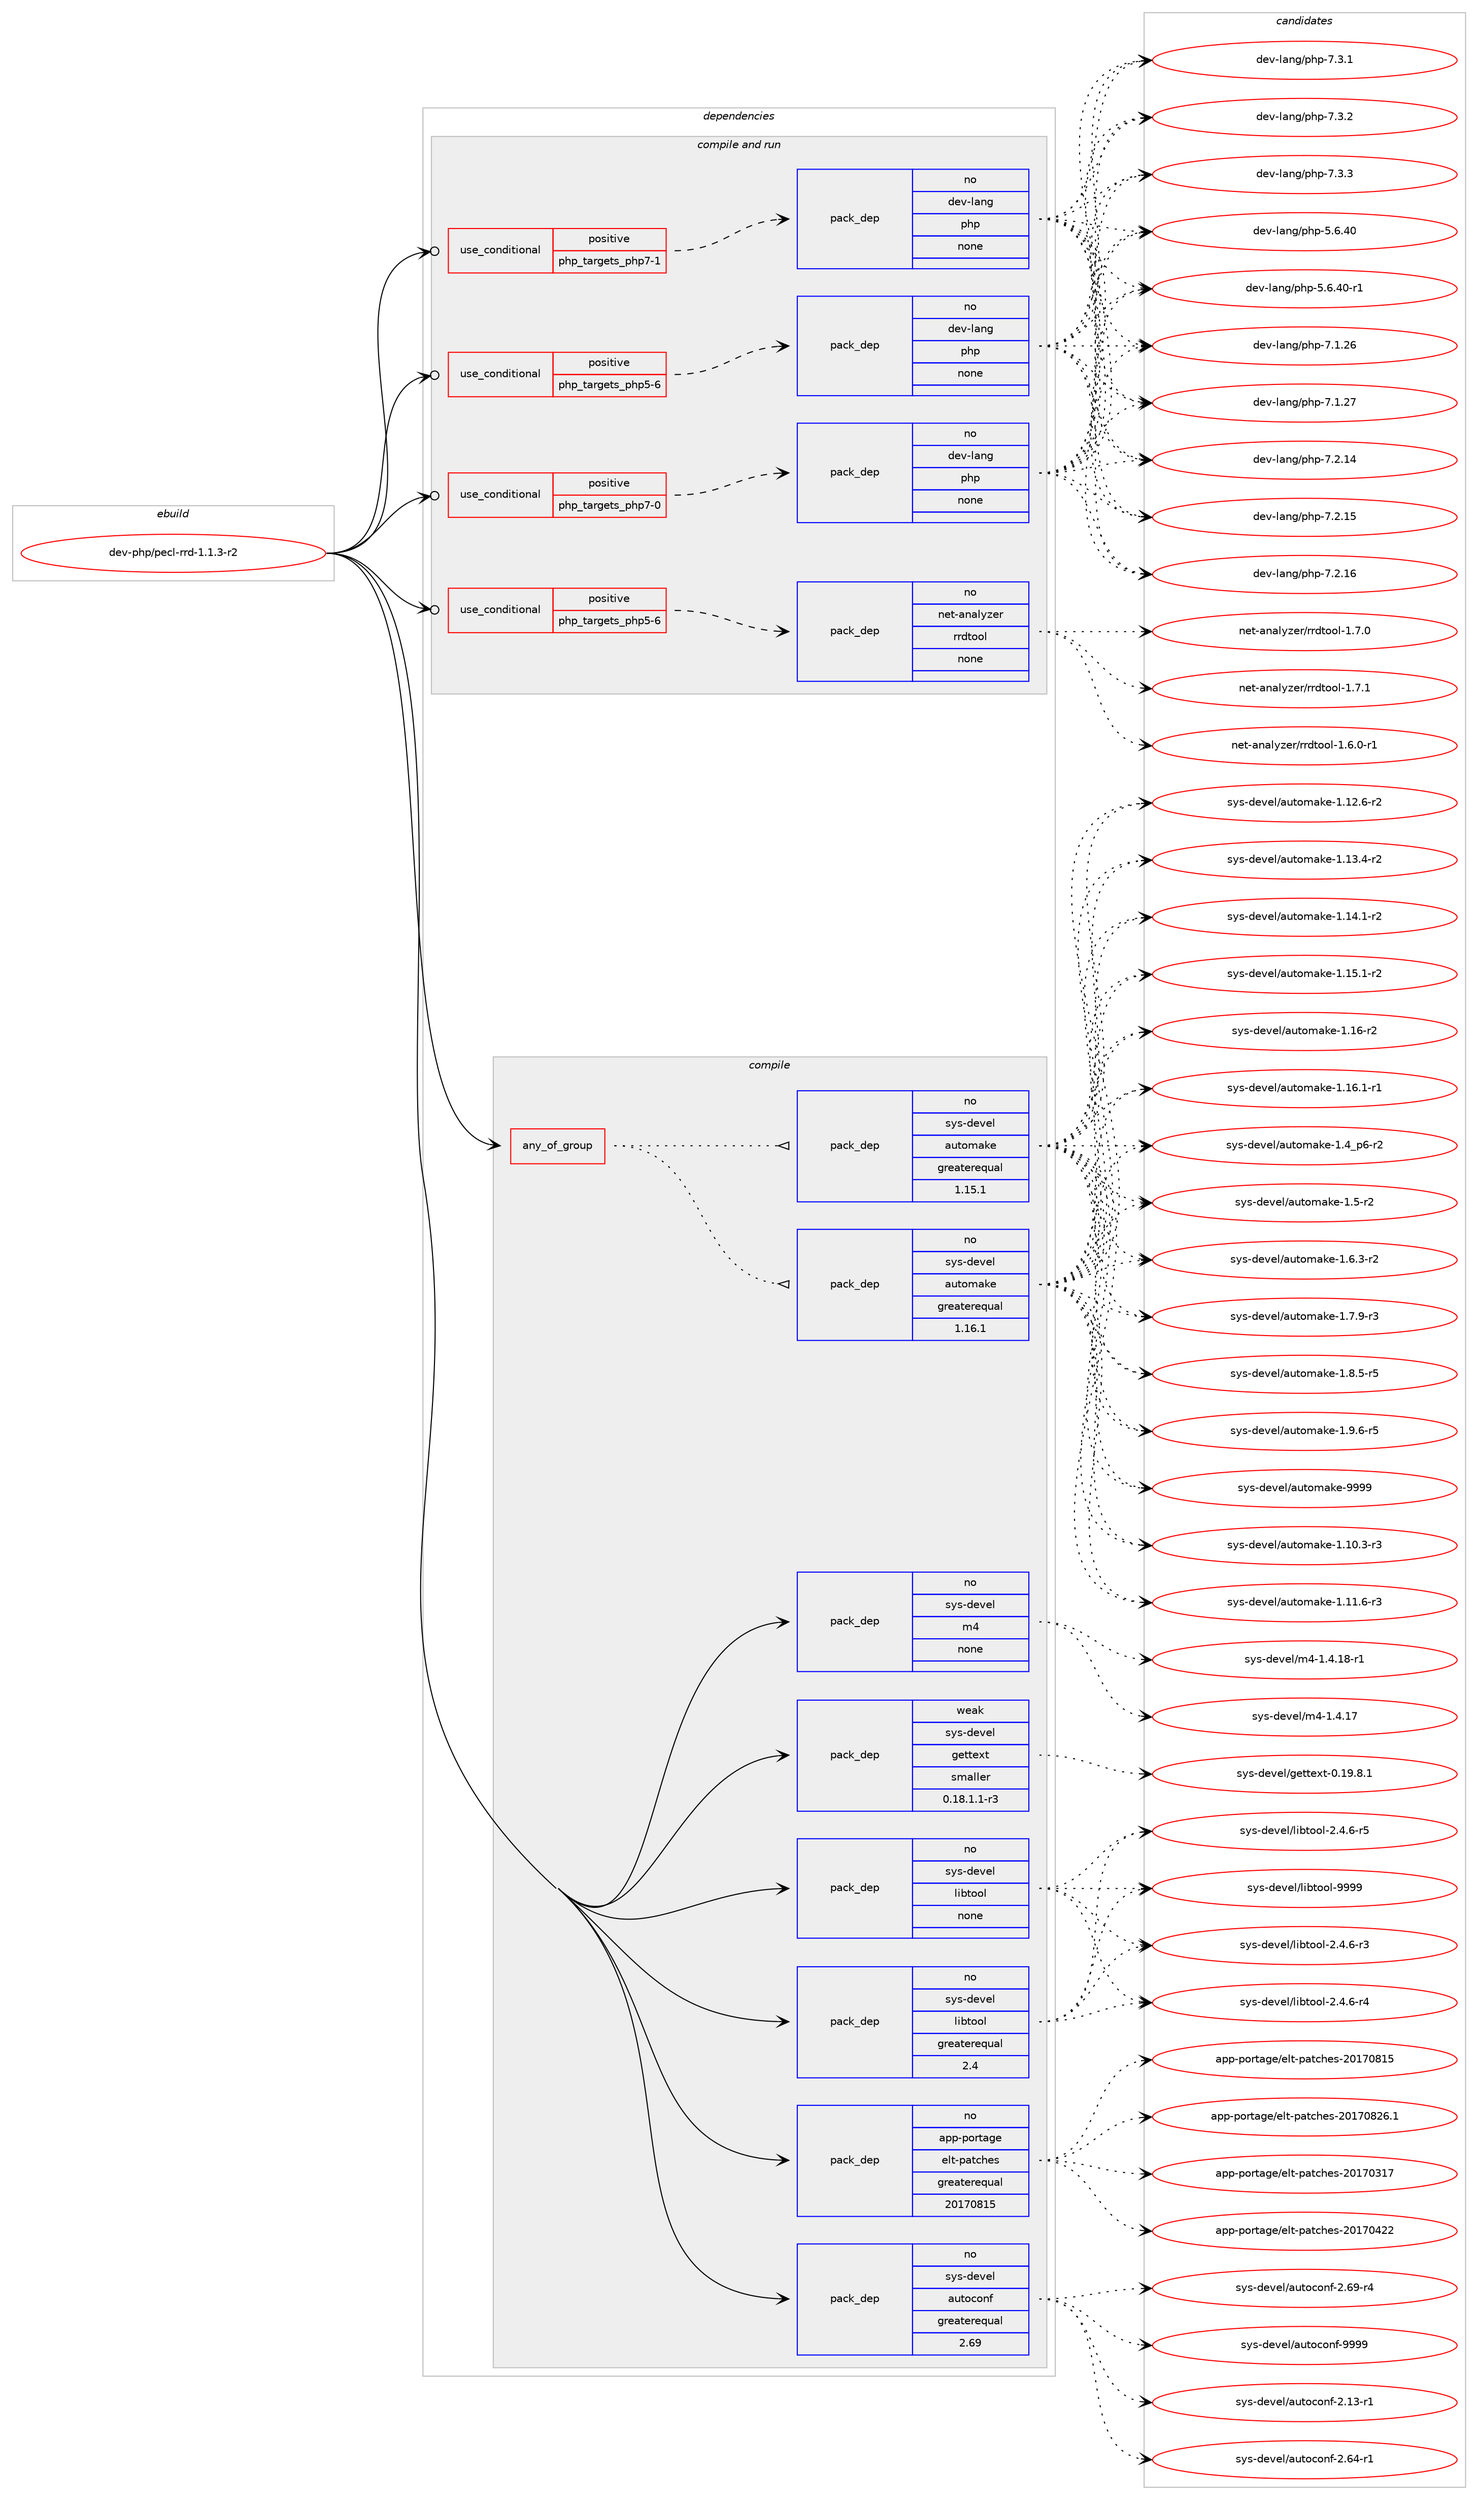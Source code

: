 digraph prolog {

# *************
# Graph options
# *************

newrank=true;
concentrate=true;
compound=true;
graph [rankdir=LR,fontname=Helvetica,fontsize=10,ranksep=1.5];#, ranksep=2.5, nodesep=0.2];
edge  [arrowhead=vee];
node  [fontname=Helvetica,fontsize=10];

# **********
# The ebuild
# **********

subgraph cluster_leftcol {
color=gray;
rank=same;
label=<<i>ebuild</i>>;
id [label="dev-php/pecl-rrd-1.1.3-r2", color=red, width=4, href="../dev-php/pecl-rrd-1.1.3-r2.svg"];
}

# ****************
# The dependencies
# ****************

subgraph cluster_midcol {
color=gray;
label=<<i>dependencies</i>>;
subgraph cluster_compile {
fillcolor="#eeeeee";
style=filled;
label=<<i>compile</i>>;
subgraph any22614 {
dependency1395236 [label=<<TABLE BORDER="0" CELLBORDER="1" CELLSPACING="0" CELLPADDING="4"><TR><TD CELLPADDING="10">any_of_group</TD></TR></TABLE>>, shape=none, color=red];subgraph pack1002148 {
dependency1395237 [label=<<TABLE BORDER="0" CELLBORDER="1" CELLSPACING="0" CELLPADDING="4" WIDTH="220"><TR><TD ROWSPAN="6" CELLPADDING="30">pack_dep</TD></TR><TR><TD WIDTH="110">no</TD></TR><TR><TD>sys-devel</TD></TR><TR><TD>automake</TD></TR><TR><TD>greaterequal</TD></TR><TR><TD>1.16.1</TD></TR></TABLE>>, shape=none, color=blue];
}
dependency1395236:e -> dependency1395237:w [weight=20,style="dotted",arrowhead="oinv"];
subgraph pack1002149 {
dependency1395238 [label=<<TABLE BORDER="0" CELLBORDER="1" CELLSPACING="0" CELLPADDING="4" WIDTH="220"><TR><TD ROWSPAN="6" CELLPADDING="30">pack_dep</TD></TR><TR><TD WIDTH="110">no</TD></TR><TR><TD>sys-devel</TD></TR><TR><TD>automake</TD></TR><TR><TD>greaterequal</TD></TR><TR><TD>1.15.1</TD></TR></TABLE>>, shape=none, color=blue];
}
dependency1395236:e -> dependency1395238:w [weight=20,style="dotted",arrowhead="oinv"];
}
id:e -> dependency1395236:w [weight=20,style="solid",arrowhead="vee"];
subgraph pack1002150 {
dependency1395239 [label=<<TABLE BORDER="0" CELLBORDER="1" CELLSPACING="0" CELLPADDING="4" WIDTH="220"><TR><TD ROWSPAN="6" CELLPADDING="30">pack_dep</TD></TR><TR><TD WIDTH="110">no</TD></TR><TR><TD>app-portage</TD></TR><TR><TD>elt-patches</TD></TR><TR><TD>greaterequal</TD></TR><TR><TD>20170815</TD></TR></TABLE>>, shape=none, color=blue];
}
id:e -> dependency1395239:w [weight=20,style="solid",arrowhead="vee"];
subgraph pack1002151 {
dependency1395240 [label=<<TABLE BORDER="0" CELLBORDER="1" CELLSPACING="0" CELLPADDING="4" WIDTH="220"><TR><TD ROWSPAN="6" CELLPADDING="30">pack_dep</TD></TR><TR><TD WIDTH="110">no</TD></TR><TR><TD>sys-devel</TD></TR><TR><TD>autoconf</TD></TR><TR><TD>greaterequal</TD></TR><TR><TD>2.69</TD></TR></TABLE>>, shape=none, color=blue];
}
id:e -> dependency1395240:w [weight=20,style="solid",arrowhead="vee"];
subgraph pack1002152 {
dependency1395241 [label=<<TABLE BORDER="0" CELLBORDER="1" CELLSPACING="0" CELLPADDING="4" WIDTH="220"><TR><TD ROWSPAN="6" CELLPADDING="30">pack_dep</TD></TR><TR><TD WIDTH="110">no</TD></TR><TR><TD>sys-devel</TD></TR><TR><TD>libtool</TD></TR><TR><TD>greaterequal</TD></TR><TR><TD>2.4</TD></TR></TABLE>>, shape=none, color=blue];
}
id:e -> dependency1395241:w [weight=20,style="solid",arrowhead="vee"];
subgraph pack1002153 {
dependency1395242 [label=<<TABLE BORDER="0" CELLBORDER="1" CELLSPACING="0" CELLPADDING="4" WIDTH="220"><TR><TD ROWSPAN="6" CELLPADDING="30">pack_dep</TD></TR><TR><TD WIDTH="110">no</TD></TR><TR><TD>sys-devel</TD></TR><TR><TD>libtool</TD></TR><TR><TD>none</TD></TR><TR><TD></TD></TR></TABLE>>, shape=none, color=blue];
}
id:e -> dependency1395242:w [weight=20,style="solid",arrowhead="vee"];
subgraph pack1002154 {
dependency1395243 [label=<<TABLE BORDER="0" CELLBORDER="1" CELLSPACING="0" CELLPADDING="4" WIDTH="220"><TR><TD ROWSPAN="6" CELLPADDING="30">pack_dep</TD></TR><TR><TD WIDTH="110">no</TD></TR><TR><TD>sys-devel</TD></TR><TR><TD>m4</TD></TR><TR><TD>none</TD></TR><TR><TD></TD></TR></TABLE>>, shape=none, color=blue];
}
id:e -> dependency1395243:w [weight=20,style="solid",arrowhead="vee"];
subgraph pack1002155 {
dependency1395244 [label=<<TABLE BORDER="0" CELLBORDER="1" CELLSPACING="0" CELLPADDING="4" WIDTH="220"><TR><TD ROWSPAN="6" CELLPADDING="30">pack_dep</TD></TR><TR><TD WIDTH="110">weak</TD></TR><TR><TD>sys-devel</TD></TR><TR><TD>gettext</TD></TR><TR><TD>smaller</TD></TR><TR><TD>0.18.1.1-r3</TD></TR></TABLE>>, shape=none, color=blue];
}
id:e -> dependency1395244:w [weight=20,style="solid",arrowhead="vee"];
}
subgraph cluster_compileandrun {
fillcolor="#eeeeee";
style=filled;
label=<<i>compile and run</i>>;
subgraph cond369909 {
dependency1395245 [label=<<TABLE BORDER="0" CELLBORDER="1" CELLSPACING="0" CELLPADDING="4"><TR><TD ROWSPAN="3" CELLPADDING="10">use_conditional</TD></TR><TR><TD>positive</TD></TR><TR><TD>php_targets_php5-6</TD></TR></TABLE>>, shape=none, color=red];
subgraph pack1002156 {
dependency1395246 [label=<<TABLE BORDER="0" CELLBORDER="1" CELLSPACING="0" CELLPADDING="4" WIDTH="220"><TR><TD ROWSPAN="6" CELLPADDING="30">pack_dep</TD></TR><TR><TD WIDTH="110">no</TD></TR><TR><TD>dev-lang</TD></TR><TR><TD>php</TD></TR><TR><TD>none</TD></TR><TR><TD></TD></TR></TABLE>>, shape=none, color=blue];
}
dependency1395245:e -> dependency1395246:w [weight=20,style="dashed",arrowhead="vee"];
}
id:e -> dependency1395245:w [weight=20,style="solid",arrowhead="odotvee"];
subgraph cond369910 {
dependency1395247 [label=<<TABLE BORDER="0" CELLBORDER="1" CELLSPACING="0" CELLPADDING="4"><TR><TD ROWSPAN="3" CELLPADDING="10">use_conditional</TD></TR><TR><TD>positive</TD></TR><TR><TD>php_targets_php5-6</TD></TR></TABLE>>, shape=none, color=red];
subgraph pack1002157 {
dependency1395248 [label=<<TABLE BORDER="0" CELLBORDER="1" CELLSPACING="0" CELLPADDING="4" WIDTH="220"><TR><TD ROWSPAN="6" CELLPADDING="30">pack_dep</TD></TR><TR><TD WIDTH="110">no</TD></TR><TR><TD>net-analyzer</TD></TR><TR><TD>rrdtool</TD></TR><TR><TD>none</TD></TR><TR><TD></TD></TR></TABLE>>, shape=none, color=blue];
}
dependency1395247:e -> dependency1395248:w [weight=20,style="dashed",arrowhead="vee"];
}
id:e -> dependency1395247:w [weight=20,style="solid",arrowhead="odotvee"];
subgraph cond369911 {
dependency1395249 [label=<<TABLE BORDER="0" CELLBORDER="1" CELLSPACING="0" CELLPADDING="4"><TR><TD ROWSPAN="3" CELLPADDING="10">use_conditional</TD></TR><TR><TD>positive</TD></TR><TR><TD>php_targets_php7-0</TD></TR></TABLE>>, shape=none, color=red];
subgraph pack1002158 {
dependency1395250 [label=<<TABLE BORDER="0" CELLBORDER="1" CELLSPACING="0" CELLPADDING="4" WIDTH="220"><TR><TD ROWSPAN="6" CELLPADDING="30">pack_dep</TD></TR><TR><TD WIDTH="110">no</TD></TR><TR><TD>dev-lang</TD></TR><TR><TD>php</TD></TR><TR><TD>none</TD></TR><TR><TD></TD></TR></TABLE>>, shape=none, color=blue];
}
dependency1395249:e -> dependency1395250:w [weight=20,style="dashed",arrowhead="vee"];
}
id:e -> dependency1395249:w [weight=20,style="solid",arrowhead="odotvee"];
subgraph cond369912 {
dependency1395251 [label=<<TABLE BORDER="0" CELLBORDER="1" CELLSPACING="0" CELLPADDING="4"><TR><TD ROWSPAN="3" CELLPADDING="10">use_conditional</TD></TR><TR><TD>positive</TD></TR><TR><TD>php_targets_php7-1</TD></TR></TABLE>>, shape=none, color=red];
subgraph pack1002159 {
dependency1395252 [label=<<TABLE BORDER="0" CELLBORDER="1" CELLSPACING="0" CELLPADDING="4" WIDTH="220"><TR><TD ROWSPAN="6" CELLPADDING="30">pack_dep</TD></TR><TR><TD WIDTH="110">no</TD></TR><TR><TD>dev-lang</TD></TR><TR><TD>php</TD></TR><TR><TD>none</TD></TR><TR><TD></TD></TR></TABLE>>, shape=none, color=blue];
}
dependency1395251:e -> dependency1395252:w [weight=20,style="dashed",arrowhead="vee"];
}
id:e -> dependency1395251:w [weight=20,style="solid",arrowhead="odotvee"];
}
subgraph cluster_run {
fillcolor="#eeeeee";
style=filled;
label=<<i>run</i>>;
}
}

# **************
# The candidates
# **************

subgraph cluster_choices {
rank=same;
color=gray;
label=<<i>candidates</i>>;

subgraph choice1002148 {
color=black;
nodesep=1;
choice11512111545100101118101108479711711611110997107101454946494846514511451 [label="sys-devel/automake-1.10.3-r3", color=red, width=4,href="../sys-devel/automake-1.10.3-r3.svg"];
choice11512111545100101118101108479711711611110997107101454946494946544511451 [label="sys-devel/automake-1.11.6-r3", color=red, width=4,href="../sys-devel/automake-1.11.6-r3.svg"];
choice11512111545100101118101108479711711611110997107101454946495046544511450 [label="sys-devel/automake-1.12.6-r2", color=red, width=4,href="../sys-devel/automake-1.12.6-r2.svg"];
choice11512111545100101118101108479711711611110997107101454946495146524511450 [label="sys-devel/automake-1.13.4-r2", color=red, width=4,href="../sys-devel/automake-1.13.4-r2.svg"];
choice11512111545100101118101108479711711611110997107101454946495246494511450 [label="sys-devel/automake-1.14.1-r2", color=red, width=4,href="../sys-devel/automake-1.14.1-r2.svg"];
choice11512111545100101118101108479711711611110997107101454946495346494511450 [label="sys-devel/automake-1.15.1-r2", color=red, width=4,href="../sys-devel/automake-1.15.1-r2.svg"];
choice1151211154510010111810110847971171161111099710710145494649544511450 [label="sys-devel/automake-1.16-r2", color=red, width=4,href="../sys-devel/automake-1.16-r2.svg"];
choice11512111545100101118101108479711711611110997107101454946495446494511449 [label="sys-devel/automake-1.16.1-r1", color=red, width=4,href="../sys-devel/automake-1.16.1-r1.svg"];
choice115121115451001011181011084797117116111109971071014549465295112544511450 [label="sys-devel/automake-1.4_p6-r2", color=red, width=4,href="../sys-devel/automake-1.4_p6-r2.svg"];
choice11512111545100101118101108479711711611110997107101454946534511450 [label="sys-devel/automake-1.5-r2", color=red, width=4,href="../sys-devel/automake-1.5-r2.svg"];
choice115121115451001011181011084797117116111109971071014549465446514511450 [label="sys-devel/automake-1.6.3-r2", color=red, width=4,href="../sys-devel/automake-1.6.3-r2.svg"];
choice115121115451001011181011084797117116111109971071014549465546574511451 [label="sys-devel/automake-1.7.9-r3", color=red, width=4,href="../sys-devel/automake-1.7.9-r3.svg"];
choice115121115451001011181011084797117116111109971071014549465646534511453 [label="sys-devel/automake-1.8.5-r5", color=red, width=4,href="../sys-devel/automake-1.8.5-r5.svg"];
choice115121115451001011181011084797117116111109971071014549465746544511453 [label="sys-devel/automake-1.9.6-r5", color=red, width=4,href="../sys-devel/automake-1.9.6-r5.svg"];
choice115121115451001011181011084797117116111109971071014557575757 [label="sys-devel/automake-9999", color=red, width=4,href="../sys-devel/automake-9999.svg"];
dependency1395237:e -> choice11512111545100101118101108479711711611110997107101454946494846514511451:w [style=dotted,weight="100"];
dependency1395237:e -> choice11512111545100101118101108479711711611110997107101454946494946544511451:w [style=dotted,weight="100"];
dependency1395237:e -> choice11512111545100101118101108479711711611110997107101454946495046544511450:w [style=dotted,weight="100"];
dependency1395237:e -> choice11512111545100101118101108479711711611110997107101454946495146524511450:w [style=dotted,weight="100"];
dependency1395237:e -> choice11512111545100101118101108479711711611110997107101454946495246494511450:w [style=dotted,weight="100"];
dependency1395237:e -> choice11512111545100101118101108479711711611110997107101454946495346494511450:w [style=dotted,weight="100"];
dependency1395237:e -> choice1151211154510010111810110847971171161111099710710145494649544511450:w [style=dotted,weight="100"];
dependency1395237:e -> choice11512111545100101118101108479711711611110997107101454946495446494511449:w [style=dotted,weight="100"];
dependency1395237:e -> choice115121115451001011181011084797117116111109971071014549465295112544511450:w [style=dotted,weight="100"];
dependency1395237:e -> choice11512111545100101118101108479711711611110997107101454946534511450:w [style=dotted,weight="100"];
dependency1395237:e -> choice115121115451001011181011084797117116111109971071014549465446514511450:w [style=dotted,weight="100"];
dependency1395237:e -> choice115121115451001011181011084797117116111109971071014549465546574511451:w [style=dotted,weight="100"];
dependency1395237:e -> choice115121115451001011181011084797117116111109971071014549465646534511453:w [style=dotted,weight="100"];
dependency1395237:e -> choice115121115451001011181011084797117116111109971071014549465746544511453:w [style=dotted,weight="100"];
dependency1395237:e -> choice115121115451001011181011084797117116111109971071014557575757:w [style=dotted,weight="100"];
}
subgraph choice1002149 {
color=black;
nodesep=1;
choice11512111545100101118101108479711711611110997107101454946494846514511451 [label="sys-devel/automake-1.10.3-r3", color=red, width=4,href="../sys-devel/automake-1.10.3-r3.svg"];
choice11512111545100101118101108479711711611110997107101454946494946544511451 [label="sys-devel/automake-1.11.6-r3", color=red, width=4,href="../sys-devel/automake-1.11.6-r3.svg"];
choice11512111545100101118101108479711711611110997107101454946495046544511450 [label="sys-devel/automake-1.12.6-r2", color=red, width=4,href="../sys-devel/automake-1.12.6-r2.svg"];
choice11512111545100101118101108479711711611110997107101454946495146524511450 [label="sys-devel/automake-1.13.4-r2", color=red, width=4,href="../sys-devel/automake-1.13.4-r2.svg"];
choice11512111545100101118101108479711711611110997107101454946495246494511450 [label="sys-devel/automake-1.14.1-r2", color=red, width=4,href="../sys-devel/automake-1.14.1-r2.svg"];
choice11512111545100101118101108479711711611110997107101454946495346494511450 [label="sys-devel/automake-1.15.1-r2", color=red, width=4,href="../sys-devel/automake-1.15.1-r2.svg"];
choice1151211154510010111810110847971171161111099710710145494649544511450 [label="sys-devel/automake-1.16-r2", color=red, width=4,href="../sys-devel/automake-1.16-r2.svg"];
choice11512111545100101118101108479711711611110997107101454946495446494511449 [label="sys-devel/automake-1.16.1-r1", color=red, width=4,href="../sys-devel/automake-1.16.1-r1.svg"];
choice115121115451001011181011084797117116111109971071014549465295112544511450 [label="sys-devel/automake-1.4_p6-r2", color=red, width=4,href="../sys-devel/automake-1.4_p6-r2.svg"];
choice11512111545100101118101108479711711611110997107101454946534511450 [label="sys-devel/automake-1.5-r2", color=red, width=4,href="../sys-devel/automake-1.5-r2.svg"];
choice115121115451001011181011084797117116111109971071014549465446514511450 [label="sys-devel/automake-1.6.3-r2", color=red, width=4,href="../sys-devel/automake-1.6.3-r2.svg"];
choice115121115451001011181011084797117116111109971071014549465546574511451 [label="sys-devel/automake-1.7.9-r3", color=red, width=4,href="../sys-devel/automake-1.7.9-r3.svg"];
choice115121115451001011181011084797117116111109971071014549465646534511453 [label="sys-devel/automake-1.8.5-r5", color=red, width=4,href="../sys-devel/automake-1.8.5-r5.svg"];
choice115121115451001011181011084797117116111109971071014549465746544511453 [label="sys-devel/automake-1.9.6-r5", color=red, width=4,href="../sys-devel/automake-1.9.6-r5.svg"];
choice115121115451001011181011084797117116111109971071014557575757 [label="sys-devel/automake-9999", color=red, width=4,href="../sys-devel/automake-9999.svg"];
dependency1395238:e -> choice11512111545100101118101108479711711611110997107101454946494846514511451:w [style=dotted,weight="100"];
dependency1395238:e -> choice11512111545100101118101108479711711611110997107101454946494946544511451:w [style=dotted,weight="100"];
dependency1395238:e -> choice11512111545100101118101108479711711611110997107101454946495046544511450:w [style=dotted,weight="100"];
dependency1395238:e -> choice11512111545100101118101108479711711611110997107101454946495146524511450:w [style=dotted,weight="100"];
dependency1395238:e -> choice11512111545100101118101108479711711611110997107101454946495246494511450:w [style=dotted,weight="100"];
dependency1395238:e -> choice11512111545100101118101108479711711611110997107101454946495346494511450:w [style=dotted,weight="100"];
dependency1395238:e -> choice1151211154510010111810110847971171161111099710710145494649544511450:w [style=dotted,weight="100"];
dependency1395238:e -> choice11512111545100101118101108479711711611110997107101454946495446494511449:w [style=dotted,weight="100"];
dependency1395238:e -> choice115121115451001011181011084797117116111109971071014549465295112544511450:w [style=dotted,weight="100"];
dependency1395238:e -> choice11512111545100101118101108479711711611110997107101454946534511450:w [style=dotted,weight="100"];
dependency1395238:e -> choice115121115451001011181011084797117116111109971071014549465446514511450:w [style=dotted,weight="100"];
dependency1395238:e -> choice115121115451001011181011084797117116111109971071014549465546574511451:w [style=dotted,weight="100"];
dependency1395238:e -> choice115121115451001011181011084797117116111109971071014549465646534511453:w [style=dotted,weight="100"];
dependency1395238:e -> choice115121115451001011181011084797117116111109971071014549465746544511453:w [style=dotted,weight="100"];
dependency1395238:e -> choice115121115451001011181011084797117116111109971071014557575757:w [style=dotted,weight="100"];
}
subgraph choice1002150 {
color=black;
nodesep=1;
choice97112112451121111141169710310147101108116451129711699104101115455048495548514955 [label="app-portage/elt-patches-20170317", color=red, width=4,href="../app-portage/elt-patches-20170317.svg"];
choice97112112451121111141169710310147101108116451129711699104101115455048495548525050 [label="app-portage/elt-patches-20170422", color=red, width=4,href="../app-portage/elt-patches-20170422.svg"];
choice97112112451121111141169710310147101108116451129711699104101115455048495548564953 [label="app-portage/elt-patches-20170815", color=red, width=4,href="../app-portage/elt-patches-20170815.svg"];
choice971121124511211111411697103101471011081164511297116991041011154550484955485650544649 [label="app-portage/elt-patches-20170826.1", color=red, width=4,href="../app-portage/elt-patches-20170826.1.svg"];
dependency1395239:e -> choice97112112451121111141169710310147101108116451129711699104101115455048495548514955:w [style=dotted,weight="100"];
dependency1395239:e -> choice97112112451121111141169710310147101108116451129711699104101115455048495548525050:w [style=dotted,weight="100"];
dependency1395239:e -> choice97112112451121111141169710310147101108116451129711699104101115455048495548564953:w [style=dotted,weight="100"];
dependency1395239:e -> choice971121124511211111411697103101471011081164511297116991041011154550484955485650544649:w [style=dotted,weight="100"];
}
subgraph choice1002151 {
color=black;
nodesep=1;
choice1151211154510010111810110847971171161119911111010245504649514511449 [label="sys-devel/autoconf-2.13-r1", color=red, width=4,href="../sys-devel/autoconf-2.13-r1.svg"];
choice1151211154510010111810110847971171161119911111010245504654524511449 [label="sys-devel/autoconf-2.64-r1", color=red, width=4,href="../sys-devel/autoconf-2.64-r1.svg"];
choice1151211154510010111810110847971171161119911111010245504654574511452 [label="sys-devel/autoconf-2.69-r4", color=red, width=4,href="../sys-devel/autoconf-2.69-r4.svg"];
choice115121115451001011181011084797117116111991111101024557575757 [label="sys-devel/autoconf-9999", color=red, width=4,href="../sys-devel/autoconf-9999.svg"];
dependency1395240:e -> choice1151211154510010111810110847971171161119911111010245504649514511449:w [style=dotted,weight="100"];
dependency1395240:e -> choice1151211154510010111810110847971171161119911111010245504654524511449:w [style=dotted,weight="100"];
dependency1395240:e -> choice1151211154510010111810110847971171161119911111010245504654574511452:w [style=dotted,weight="100"];
dependency1395240:e -> choice115121115451001011181011084797117116111991111101024557575757:w [style=dotted,weight="100"];
}
subgraph choice1002152 {
color=black;
nodesep=1;
choice1151211154510010111810110847108105981161111111084550465246544511451 [label="sys-devel/libtool-2.4.6-r3", color=red, width=4,href="../sys-devel/libtool-2.4.6-r3.svg"];
choice1151211154510010111810110847108105981161111111084550465246544511452 [label="sys-devel/libtool-2.4.6-r4", color=red, width=4,href="../sys-devel/libtool-2.4.6-r4.svg"];
choice1151211154510010111810110847108105981161111111084550465246544511453 [label="sys-devel/libtool-2.4.6-r5", color=red, width=4,href="../sys-devel/libtool-2.4.6-r5.svg"];
choice1151211154510010111810110847108105981161111111084557575757 [label="sys-devel/libtool-9999", color=red, width=4,href="../sys-devel/libtool-9999.svg"];
dependency1395241:e -> choice1151211154510010111810110847108105981161111111084550465246544511451:w [style=dotted,weight="100"];
dependency1395241:e -> choice1151211154510010111810110847108105981161111111084550465246544511452:w [style=dotted,weight="100"];
dependency1395241:e -> choice1151211154510010111810110847108105981161111111084550465246544511453:w [style=dotted,weight="100"];
dependency1395241:e -> choice1151211154510010111810110847108105981161111111084557575757:w [style=dotted,weight="100"];
}
subgraph choice1002153 {
color=black;
nodesep=1;
choice1151211154510010111810110847108105981161111111084550465246544511451 [label="sys-devel/libtool-2.4.6-r3", color=red, width=4,href="../sys-devel/libtool-2.4.6-r3.svg"];
choice1151211154510010111810110847108105981161111111084550465246544511452 [label="sys-devel/libtool-2.4.6-r4", color=red, width=4,href="../sys-devel/libtool-2.4.6-r4.svg"];
choice1151211154510010111810110847108105981161111111084550465246544511453 [label="sys-devel/libtool-2.4.6-r5", color=red, width=4,href="../sys-devel/libtool-2.4.6-r5.svg"];
choice1151211154510010111810110847108105981161111111084557575757 [label="sys-devel/libtool-9999", color=red, width=4,href="../sys-devel/libtool-9999.svg"];
dependency1395242:e -> choice1151211154510010111810110847108105981161111111084550465246544511451:w [style=dotted,weight="100"];
dependency1395242:e -> choice1151211154510010111810110847108105981161111111084550465246544511452:w [style=dotted,weight="100"];
dependency1395242:e -> choice1151211154510010111810110847108105981161111111084550465246544511453:w [style=dotted,weight="100"];
dependency1395242:e -> choice1151211154510010111810110847108105981161111111084557575757:w [style=dotted,weight="100"];
}
subgraph choice1002154 {
color=black;
nodesep=1;
choice11512111545100101118101108471095245494652464955 [label="sys-devel/m4-1.4.17", color=red, width=4,href="../sys-devel/m4-1.4.17.svg"];
choice115121115451001011181011084710952454946524649564511449 [label="sys-devel/m4-1.4.18-r1", color=red, width=4,href="../sys-devel/m4-1.4.18-r1.svg"];
dependency1395243:e -> choice11512111545100101118101108471095245494652464955:w [style=dotted,weight="100"];
dependency1395243:e -> choice115121115451001011181011084710952454946524649564511449:w [style=dotted,weight="100"];
}
subgraph choice1002155 {
color=black;
nodesep=1;
choice1151211154510010111810110847103101116116101120116454846495746564649 [label="sys-devel/gettext-0.19.8.1", color=red, width=4,href="../sys-devel/gettext-0.19.8.1.svg"];
dependency1395244:e -> choice1151211154510010111810110847103101116116101120116454846495746564649:w [style=dotted,weight="100"];
}
subgraph choice1002156 {
color=black;
nodesep=1;
choice10010111845108971101034711210411245534654465248 [label="dev-lang/php-5.6.40", color=red, width=4,href="../dev-lang/php-5.6.40.svg"];
choice100101118451089711010347112104112455346544652484511449 [label="dev-lang/php-5.6.40-r1", color=red, width=4,href="../dev-lang/php-5.6.40-r1.svg"];
choice10010111845108971101034711210411245554649465054 [label="dev-lang/php-7.1.26", color=red, width=4,href="../dev-lang/php-7.1.26.svg"];
choice10010111845108971101034711210411245554649465055 [label="dev-lang/php-7.1.27", color=red, width=4,href="../dev-lang/php-7.1.27.svg"];
choice10010111845108971101034711210411245554650464952 [label="dev-lang/php-7.2.14", color=red, width=4,href="../dev-lang/php-7.2.14.svg"];
choice10010111845108971101034711210411245554650464953 [label="dev-lang/php-7.2.15", color=red, width=4,href="../dev-lang/php-7.2.15.svg"];
choice10010111845108971101034711210411245554650464954 [label="dev-lang/php-7.2.16", color=red, width=4,href="../dev-lang/php-7.2.16.svg"];
choice100101118451089711010347112104112455546514649 [label="dev-lang/php-7.3.1", color=red, width=4,href="../dev-lang/php-7.3.1.svg"];
choice100101118451089711010347112104112455546514650 [label="dev-lang/php-7.3.2", color=red, width=4,href="../dev-lang/php-7.3.2.svg"];
choice100101118451089711010347112104112455546514651 [label="dev-lang/php-7.3.3", color=red, width=4,href="../dev-lang/php-7.3.3.svg"];
dependency1395246:e -> choice10010111845108971101034711210411245534654465248:w [style=dotted,weight="100"];
dependency1395246:e -> choice100101118451089711010347112104112455346544652484511449:w [style=dotted,weight="100"];
dependency1395246:e -> choice10010111845108971101034711210411245554649465054:w [style=dotted,weight="100"];
dependency1395246:e -> choice10010111845108971101034711210411245554649465055:w [style=dotted,weight="100"];
dependency1395246:e -> choice10010111845108971101034711210411245554650464952:w [style=dotted,weight="100"];
dependency1395246:e -> choice10010111845108971101034711210411245554650464953:w [style=dotted,weight="100"];
dependency1395246:e -> choice10010111845108971101034711210411245554650464954:w [style=dotted,weight="100"];
dependency1395246:e -> choice100101118451089711010347112104112455546514649:w [style=dotted,weight="100"];
dependency1395246:e -> choice100101118451089711010347112104112455546514650:w [style=dotted,weight="100"];
dependency1395246:e -> choice100101118451089711010347112104112455546514651:w [style=dotted,weight="100"];
}
subgraph choice1002157 {
color=black;
nodesep=1;
choice110101116459711097108121122101114471141141001161111111084549465446484511449 [label="net-analyzer/rrdtool-1.6.0-r1", color=red, width=4,href="../net-analyzer/rrdtool-1.6.0-r1.svg"];
choice11010111645971109710812112210111447114114100116111111108454946554648 [label="net-analyzer/rrdtool-1.7.0", color=red, width=4,href="../net-analyzer/rrdtool-1.7.0.svg"];
choice11010111645971109710812112210111447114114100116111111108454946554649 [label="net-analyzer/rrdtool-1.7.1", color=red, width=4,href="../net-analyzer/rrdtool-1.7.1.svg"];
dependency1395248:e -> choice110101116459711097108121122101114471141141001161111111084549465446484511449:w [style=dotted,weight="100"];
dependency1395248:e -> choice11010111645971109710812112210111447114114100116111111108454946554648:w [style=dotted,weight="100"];
dependency1395248:e -> choice11010111645971109710812112210111447114114100116111111108454946554649:w [style=dotted,weight="100"];
}
subgraph choice1002158 {
color=black;
nodesep=1;
choice10010111845108971101034711210411245534654465248 [label="dev-lang/php-5.6.40", color=red, width=4,href="../dev-lang/php-5.6.40.svg"];
choice100101118451089711010347112104112455346544652484511449 [label="dev-lang/php-5.6.40-r1", color=red, width=4,href="../dev-lang/php-5.6.40-r1.svg"];
choice10010111845108971101034711210411245554649465054 [label="dev-lang/php-7.1.26", color=red, width=4,href="../dev-lang/php-7.1.26.svg"];
choice10010111845108971101034711210411245554649465055 [label="dev-lang/php-7.1.27", color=red, width=4,href="../dev-lang/php-7.1.27.svg"];
choice10010111845108971101034711210411245554650464952 [label="dev-lang/php-7.2.14", color=red, width=4,href="../dev-lang/php-7.2.14.svg"];
choice10010111845108971101034711210411245554650464953 [label="dev-lang/php-7.2.15", color=red, width=4,href="../dev-lang/php-7.2.15.svg"];
choice10010111845108971101034711210411245554650464954 [label="dev-lang/php-7.2.16", color=red, width=4,href="../dev-lang/php-7.2.16.svg"];
choice100101118451089711010347112104112455546514649 [label="dev-lang/php-7.3.1", color=red, width=4,href="../dev-lang/php-7.3.1.svg"];
choice100101118451089711010347112104112455546514650 [label="dev-lang/php-7.3.2", color=red, width=4,href="../dev-lang/php-7.3.2.svg"];
choice100101118451089711010347112104112455546514651 [label="dev-lang/php-7.3.3", color=red, width=4,href="../dev-lang/php-7.3.3.svg"];
dependency1395250:e -> choice10010111845108971101034711210411245534654465248:w [style=dotted,weight="100"];
dependency1395250:e -> choice100101118451089711010347112104112455346544652484511449:w [style=dotted,weight="100"];
dependency1395250:e -> choice10010111845108971101034711210411245554649465054:w [style=dotted,weight="100"];
dependency1395250:e -> choice10010111845108971101034711210411245554649465055:w [style=dotted,weight="100"];
dependency1395250:e -> choice10010111845108971101034711210411245554650464952:w [style=dotted,weight="100"];
dependency1395250:e -> choice10010111845108971101034711210411245554650464953:w [style=dotted,weight="100"];
dependency1395250:e -> choice10010111845108971101034711210411245554650464954:w [style=dotted,weight="100"];
dependency1395250:e -> choice100101118451089711010347112104112455546514649:w [style=dotted,weight="100"];
dependency1395250:e -> choice100101118451089711010347112104112455546514650:w [style=dotted,weight="100"];
dependency1395250:e -> choice100101118451089711010347112104112455546514651:w [style=dotted,weight="100"];
}
subgraph choice1002159 {
color=black;
nodesep=1;
choice10010111845108971101034711210411245534654465248 [label="dev-lang/php-5.6.40", color=red, width=4,href="../dev-lang/php-5.6.40.svg"];
choice100101118451089711010347112104112455346544652484511449 [label="dev-lang/php-5.6.40-r1", color=red, width=4,href="../dev-lang/php-5.6.40-r1.svg"];
choice10010111845108971101034711210411245554649465054 [label="dev-lang/php-7.1.26", color=red, width=4,href="../dev-lang/php-7.1.26.svg"];
choice10010111845108971101034711210411245554649465055 [label="dev-lang/php-7.1.27", color=red, width=4,href="../dev-lang/php-7.1.27.svg"];
choice10010111845108971101034711210411245554650464952 [label="dev-lang/php-7.2.14", color=red, width=4,href="../dev-lang/php-7.2.14.svg"];
choice10010111845108971101034711210411245554650464953 [label="dev-lang/php-7.2.15", color=red, width=4,href="../dev-lang/php-7.2.15.svg"];
choice10010111845108971101034711210411245554650464954 [label="dev-lang/php-7.2.16", color=red, width=4,href="../dev-lang/php-7.2.16.svg"];
choice100101118451089711010347112104112455546514649 [label="dev-lang/php-7.3.1", color=red, width=4,href="../dev-lang/php-7.3.1.svg"];
choice100101118451089711010347112104112455546514650 [label="dev-lang/php-7.3.2", color=red, width=4,href="../dev-lang/php-7.3.2.svg"];
choice100101118451089711010347112104112455546514651 [label="dev-lang/php-7.3.3", color=red, width=4,href="../dev-lang/php-7.3.3.svg"];
dependency1395252:e -> choice10010111845108971101034711210411245534654465248:w [style=dotted,weight="100"];
dependency1395252:e -> choice100101118451089711010347112104112455346544652484511449:w [style=dotted,weight="100"];
dependency1395252:e -> choice10010111845108971101034711210411245554649465054:w [style=dotted,weight="100"];
dependency1395252:e -> choice10010111845108971101034711210411245554649465055:w [style=dotted,weight="100"];
dependency1395252:e -> choice10010111845108971101034711210411245554650464952:w [style=dotted,weight="100"];
dependency1395252:e -> choice10010111845108971101034711210411245554650464953:w [style=dotted,weight="100"];
dependency1395252:e -> choice10010111845108971101034711210411245554650464954:w [style=dotted,weight="100"];
dependency1395252:e -> choice100101118451089711010347112104112455546514649:w [style=dotted,weight="100"];
dependency1395252:e -> choice100101118451089711010347112104112455546514650:w [style=dotted,weight="100"];
dependency1395252:e -> choice100101118451089711010347112104112455546514651:w [style=dotted,weight="100"];
}
}

}
